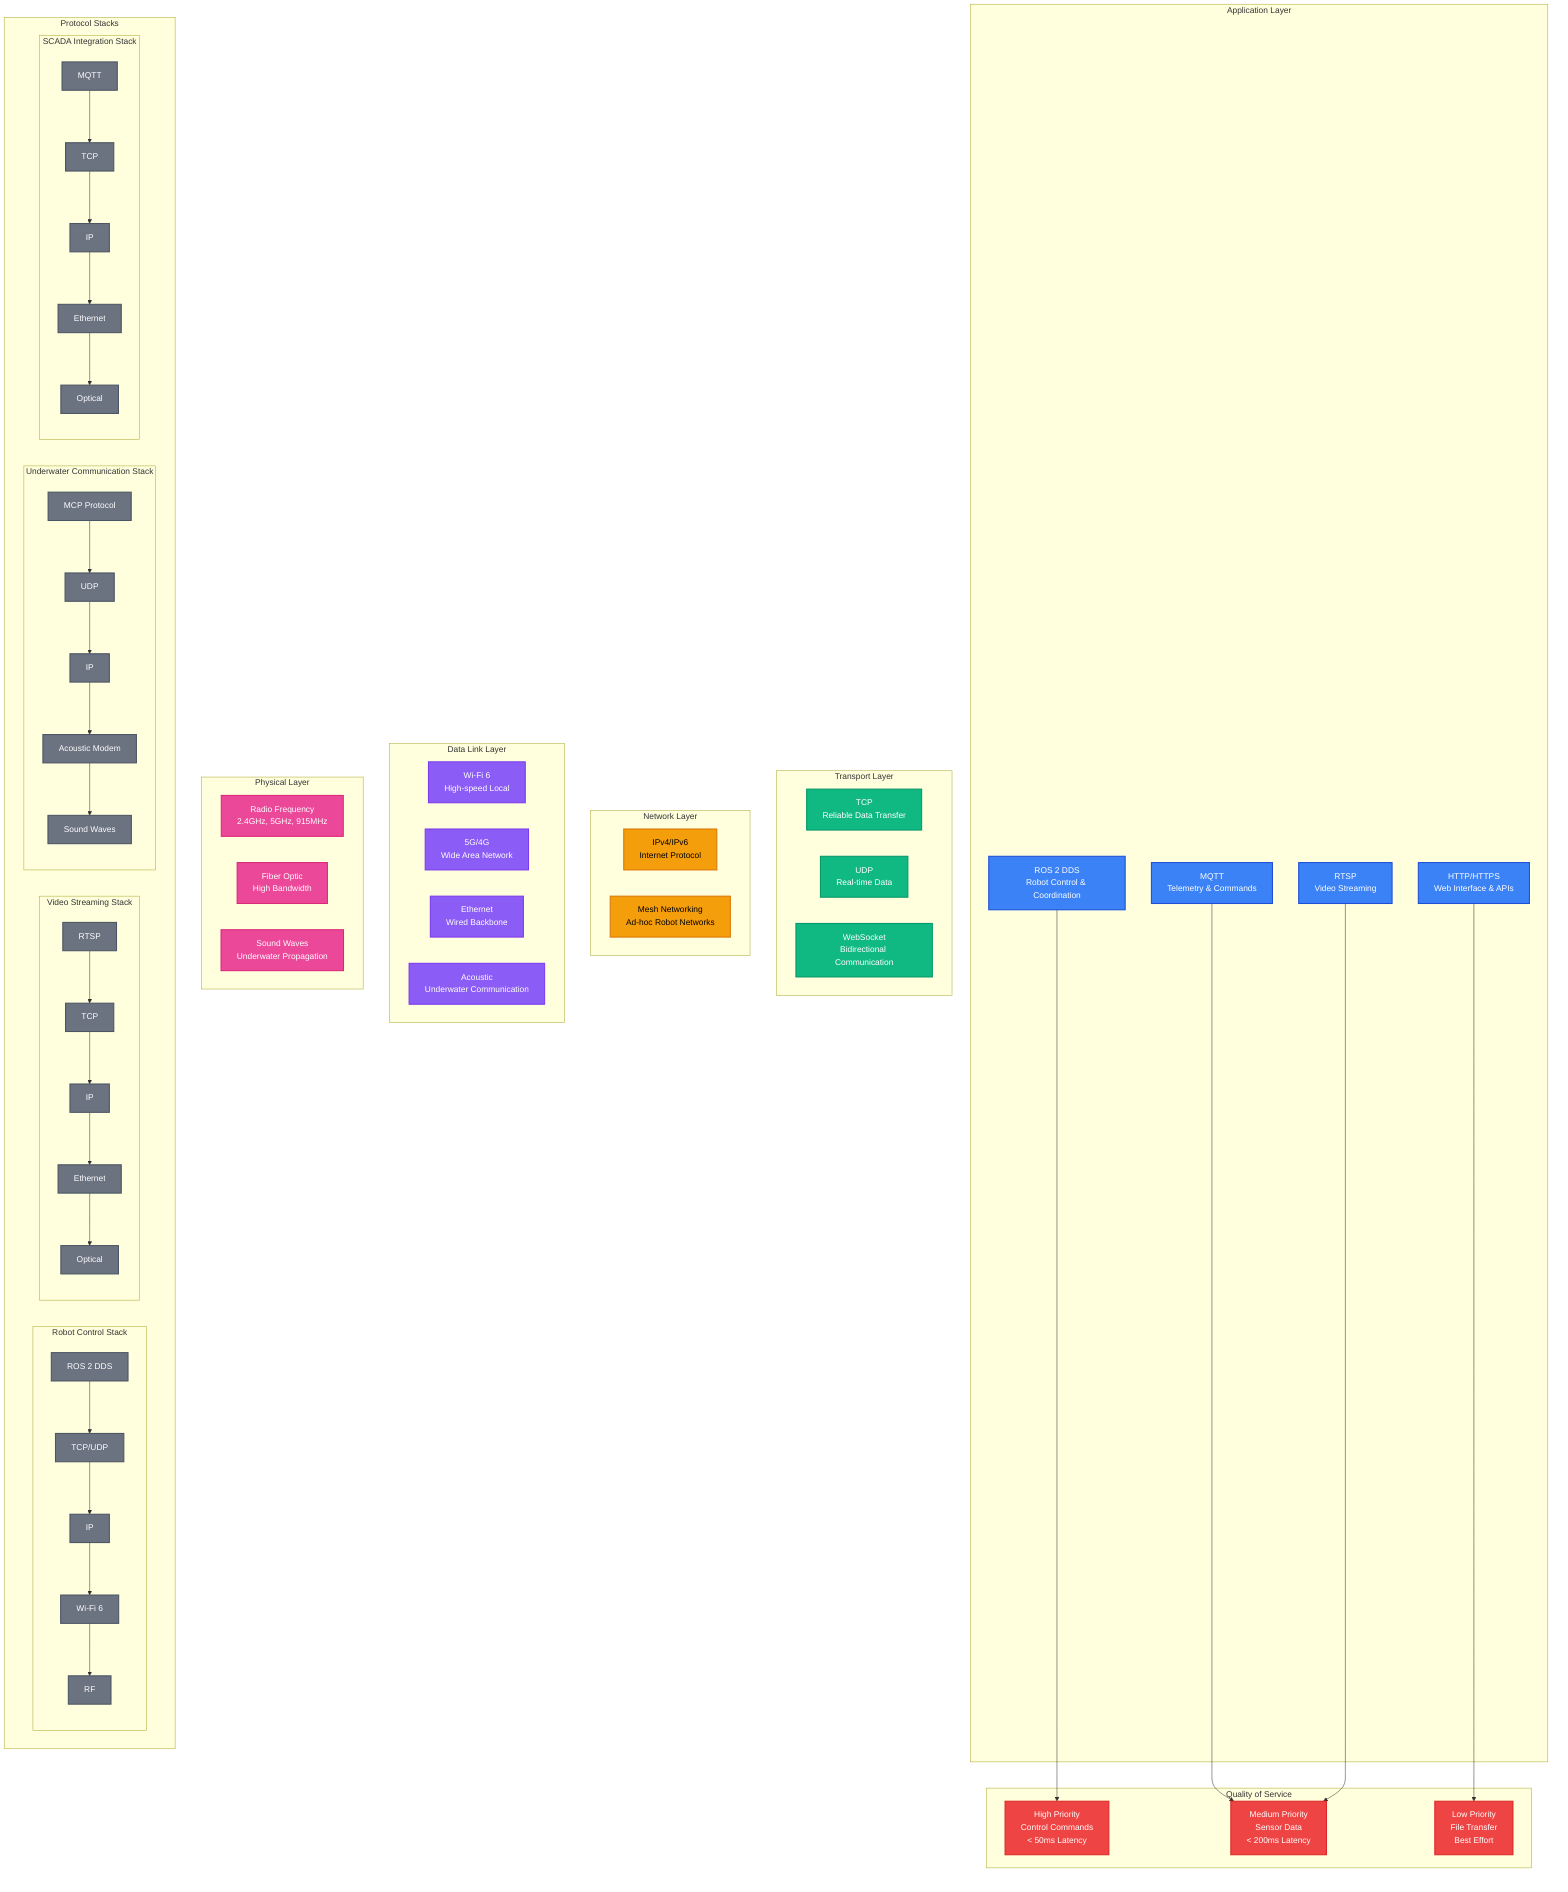 graph TB
    subgraph "Application Layer"
        ROS2[ROS 2 DDS<br/>Robot Control & Coordination]
        MQTT[MQTT<br/>Telemetry & Commands]
        HTTP[HTTP/HTTPS<br/>Web Interface & APIs]
        RTSP[RTSP<br/>Video Streaming]
    end
    
    subgraph "Transport Layer"
        TCP[TCP<br/>Reliable Data Transfer]
        UDP[UDP<br/>Real-time Data]
        WEBSOCKET[WebSocket<br/>Bidirectional Communication]
    end
    
    subgraph "Network Layer"
        IP[IPv4/IPv6<br/>Internet Protocol]
        MESH[Mesh Networking<br/>Ad-hoc Robot Networks]
    end
    
    subgraph "Data Link Layer"
        WIFI[Wi-Fi 6<br/>High-speed Local]
        CELLULAR[5G/4G<br/>Wide Area Network]
        ETHERNET[Ethernet<br/>Wired Backbone]
        ACOUSTIC[Acoustic<br/>Underwater Communication]
    end
    
    subgraph "Physical Layer"
        RF[Radio Frequency<br/>2.4GHz, 5GHz, 915MHz]
        OPTICAL[Fiber Optic<br/>High Bandwidth]
        SOUND[Sound Waves<br/>Underwater Propagation]
    end
    
    subgraph "Protocol Stacks"
        subgraph "Robot Control Stack"
            RC1[ROS 2 DDS] --> RC2[TCP/UDP]
            RC2 --> RC3[IP]
            RC3 --> RC4[Wi-Fi 6]
            RC4 --> RC5[RF]
        end
        
        subgraph "Video Streaming Stack"
            VS1[RTSP] --> VS2[TCP]
            VS2 --> VS3[IP]
            VS3 --> VS4[Ethernet]
            VS4 --> VS5[Optical]
        end
        
        subgraph "Underwater Communication Stack"
            UC1[MCP Protocol] --> UC2[UDP]
            UC2 --> UC3[IP]
            UC3 --> UC4[Acoustic Modem]
            UC4 --> UC5[Sound Waves]
        end
        
        subgraph "SCADA Integration Stack"
            SI1[MQTT] --> SI2[TCP]
            SI2 --> SI3[IP]
            SI3 --> SI4[Ethernet]
            SI4 --> SI5[Optical]
        end
    end
    
    subgraph "Quality of Service"
        QOS1[High Priority<br/>Control Commands<br/>< 50ms Latency]
        QOS2[Medium Priority<br/>Sensor Data<br/>< 200ms Latency]
        QOS3[Low Priority<br/>File Transfer<br/>Best Effort]
    end
    
    %% Protocol mappings
    ROS2 --> QOS1
    MQTT --> QOS2
    RTSP --> QOS2
    HTTP --> QOS3
    
    %% Styling
    classDef app fill:#3B82F6,stroke:#1D4ED8,stroke-width:2px,color:#fff
    classDef transport fill:#10B981,stroke:#059669,stroke-width:2px,color:#fff
    classDef network fill:#F59E0B,stroke:#D97706,stroke-width:2px,color:#000
    classDef datalink fill:#8B5CF6,stroke:#7C3AED,stroke-width:2px,color:#fff
    classDef physical fill:#EC4899,stroke:#DB2777,stroke-width:2px,color:#fff
    classDef stack fill:#6B7280,stroke:#4B5563,stroke-width:2px,color:#fff
    classDef qos fill:#EF4444,stroke:#DC2626,stroke-width:2px,color:#fff
    
    class ROS2,MQTT,HTTP,RTSP app
    class TCP,UDP,WEBSOCKET transport
    class IP,MESH network
    class WIFI,CELLULAR,ETHERNET,ACOUSTIC datalink
    class RF,OPTICAL,SOUND physical
    class RC1,RC2,RC3,RC4,RC5,VS1,VS2,VS3,VS4,VS5,UC1,UC2,UC3,UC4,UC5,SI1,SI2,SI3,SI4,SI5 stack
    class QOS1,QOS2,QOS3 qos